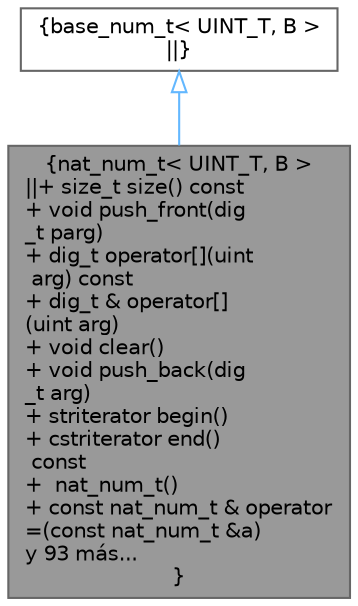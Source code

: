 digraph "nat_num_t&lt; UINT_T, B &gt;"
{
 // INTERACTIVE_SVG=YES
 // LATEX_PDF_SIZE
  bgcolor="transparent";
  edge [fontname=Helvetica,fontsize=10,labelfontname=Helvetica,labelfontsize=10];
  node [fontname=Helvetica,fontsize=10,shape=box,height=0.2,width=0.4];
  Node1 [label="{nat_num_t\< UINT_T, B \>\n||+ size_t size() const\l+ void push_front(dig\l_t parg)\l+ dig_t operator[](uint\l arg) const\l+ dig_t & operator[]\l(uint arg)\l+ void clear()\l+ void push_back(dig\l_t arg)\l+ striterator begin()\l+ cstriterator end()\l const\l+  nat_num_t()\l+ const nat_num_t & operator\l=(const nat_num_t &a)\ly 93 más...\l}",height=0.2,width=0.4,color="gray40", fillcolor="grey60", style="filled", fontcolor="black",tooltip=" "];
  Node2 -> Node1 [dir="back",color="steelblue1",style="solid",arrowtail="onormal"];
  Node2 [label="{base_num_t\< UINT_T, B \>\n||}",height=0.2,width=0.4,color="gray40", fillcolor="white", style="filled",tooltip=" "];
}
